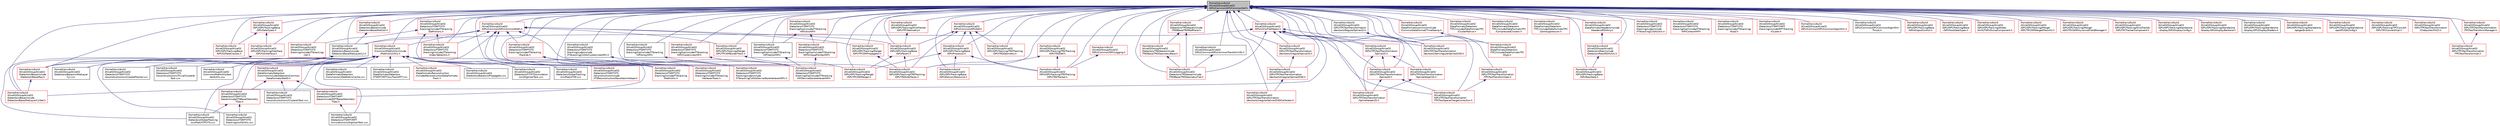 digraph "/home/travis/build/AliceO2Group/AliceO2/GPU/Common/GPUCommonDef.h"
{
 // INTERACTIVE_SVG=YES
  bgcolor="transparent";
  edge [fontname="Helvetica",fontsize="10",labelfontname="Helvetica",labelfontsize="10"];
  node [fontname="Helvetica",fontsize="10",shape=record];
  Node3 [label="/home/travis/build\l/AliceO2Group/AliceO2\l/GPU/Common/GPUCommonDef.h",height=0.2,width=0.4,color="black", fillcolor="grey75", style="filled", fontcolor="black"];
  Node3 -> Node4 [dir="back",color="midnightblue",fontsize="10",style="solid",fontname="Helvetica"];
  Node4 [label="/home/travis/build\l/AliceO2Group/AliceO2\l/Common/MathUtils/include\l/MathUtils/Utils.h",height=0.2,width=0.4,color="red",URL="$d9/d52/Common_2MathUtils_2include_2MathUtils_2Utils_8h.html"];
  Node4 -> Node5 [dir="back",color="midnightblue",fontsize="10",style="solid",fontname="Helvetica"];
  Node5 [label="/home/travis/build\l/AliceO2Group/AliceO2\l/Common/MathUtils/test\l/testUtils.cxx",height=0.2,width=0.4,color="black",URL="$df/df4/testUtils_8cxx.html"];
  Node4 -> Node6 [dir="back",color="midnightblue",fontsize="10",style="solid",fontname="Helvetica"];
  Node6 [label="/home/travis/build\l/AliceO2Group/AliceO2\l/DataFormats/Detectors\l/Common/include/DetectorsCommon\lDataFormats/DetID.h",height=0.2,width=0.4,color="red",URL="$d6/d31/DetID_8h.html"];
  Node6 -> Node196 [dir="back",color="midnightblue",fontsize="10",style="solid",fontname="Helvetica"];
  Node196 [label="/home/travis/build\l/AliceO2Group/AliceO2\l/Detectors/ITSMFT/ITS\l/base/include/ITSBase/Geometry\lTGeo.h",height=0.2,width=0.4,color="red",URL="$df/d9a/ITS_2base_2include_2ITSBase_2GeometryTGeo_8h.html"];
  Node196 -> Node61 [dir="back",color="midnightblue",fontsize="10",style="solid",fontname="Helvetica"];
  Node61 [label="/home/travis/build\l/AliceO2Group/AliceO2\l/Detectors/GlobalTracking\l/src/MatchTPCITS.cxx",height=0.2,width=0.4,color="black",URL="$dc/d59/MatchTPCITS_8cxx.html"];
  Node196 -> Node48 [dir="back",color="midnightblue",fontsize="10",style="solid",fontname="Helvetica"];
  Node48 [label="/home/travis/build\l/AliceO2Group/AliceO2\l/Detectors/ITSMFT/ITS\l/tracking/src/IOUtils.cxx",height=0.2,width=0.4,color="black",URL="$d5/d13/ITS_2tracking_2src_2IOUtils_8cxx.html"];
  Node6 -> Node31 [dir="back",color="midnightblue",fontsize="10",style="solid",fontname="Helvetica"];
  Node31 [label="/home/travis/build\l/AliceO2Group/AliceO2\l/Detectors/ITSMFT/ITS\l/reconstruction/src/ClustererTask.cxx",height=0.2,width=0.4,color="black",URL="$d8/d95/ITSMFT_2ITS_2reconstruction_2src_2ClustererTask_8cxx.html"];
  Node6 -> Node206 [dir="back",color="midnightblue",fontsize="10",style="solid",fontname="Helvetica"];
  Node206 [label="/home/travis/build\l/AliceO2Group/AliceO2\l/Detectors/ITSMFT/MFT\l/base/include/MFTBase/Geometry\lTGeo.h",height=0.2,width=0.4,color="red",URL="$d0/ddc/MFT_2base_2include_2MFTBase_2GeometryTGeo_8h.html"];
  Node206 -> Node195 [dir="back",color="midnightblue",fontsize="10",style="solid",fontname="Helvetica"];
  Node195 [label="/home/travis/build\l/AliceO2Group/AliceO2\l/Detectors/ITSMFT/MFT\l/simulation/src/DigitizerTask.cxx",height=0.2,width=0.4,color="black",URL="$d6/d87/ITSMFT_2MFT_2simulation_2src_2DigitizerTask_8cxx.html"];
  Node4 -> Node13 [dir="back",color="midnightblue",fontsize="10",style="solid",fontname="Helvetica"];
  Node13 [label="/home/travis/build\l/AliceO2Group/AliceO2\l/DataFormats/Detectors\l/Common/src/DetMatrixCache.cxx",height=0.2,width=0.4,color="black",URL="$d3/d4e/DetMatrixCache_8cxx.html"];
  Node4 -> Node56 [dir="back",color="midnightblue",fontsize="10",style="solid",fontname="Helvetica"];
  Node56 [label="/home/travis/build\l/AliceO2Group/AliceO2\l/DataFormats/Detectors\l/ITSMFT/MFT/src/TrackMFT.cxx",height=0.2,width=0.4,color="black",URL="$d7/d4a/TrackMFT_8cxx.html",tooltip="Implementation of the MFT track. "];
  Node4 -> Node111 [dir="back",color="midnightblue",fontsize="10",style="solid",fontname="Helvetica"];
  Node111 [label="/home/travis/build\l/AliceO2Group/AliceO2\l/DataFormats/Reconstruction\l/include/ReconstructionDataFormats/\lTrack.h",height=0.2,width=0.4,color="red",URL="$d7/d8b/DataFormats_2Reconstruction_2include_2ReconstructionDataFormats_2Track_8h.html"];
  Node4 -> Node380 [dir="back",color="midnightblue",fontsize="10",style="solid",fontname="Helvetica"];
  Node380 [label="/home/travis/build\l/AliceO2Group/AliceO2\l/Detectors/Base/include\l/DetectorsBase/Ray.h",height=0.2,width=0.4,color="red",URL="$d4/d1b/Ray_8h.html"];
  Node380 -> Node381 [dir="back",color="midnightblue",fontsize="10",style="solid",fontname="Helvetica"];
  Node381 [label="/home/travis/build\l/AliceO2Group/AliceO2\l/Detectors/Base/include\l/DetectorsBase/MatLayerCylSet.h",height=0.2,width=0.4,color="red",URL="$d9/da9/MatLayerCylSet_8h.html",tooltip="Declarations for the wrapper for the set of cylindrical material layers. "];
  Node4 -> Node327 [dir="back",color="midnightblue",fontsize="10",style="solid",fontname="Helvetica"];
  Node327 [label="/home/travis/build\l/AliceO2Group/AliceO2\l/Detectors/Base/src/MatLayer\lCyl.cxx",height=0.2,width=0.4,color="black",URL="$d1/d2b/MatLayerCyl_8cxx.html",tooltip="Implementation of single cylindrical material layer. "];
  Node4 -> Node175 [dir="back",color="midnightblue",fontsize="10",style="solid",fontname="Helvetica"];
  Node175 [label="/home/travis/build\l/AliceO2Group/AliceO2\l/Detectors/Base/src/Propagator.cxx",height=0.2,width=0.4,color="black",URL="$d8/dee/Propagator_8cxx.html"];
  Node4 -> Node300 [dir="back",color="midnightblue",fontsize="10",style="solid",fontname="Helvetica"];
  Node300 [label="/home/travis/build\l/AliceO2Group/AliceO2\l/Detectors/FIT/FT0/simulation\l/src/DigitizerTask.cxx",height=0.2,width=0.4,color="black",URL="$d8/d59/FIT_2FT0_2simulation_2src_2DigitizerTask_8cxx.html"];
  Node4 -> Node59 [dir="back",color="midnightblue",fontsize="10",style="solid",fontname="Helvetica"];
  Node59 [label="/home/travis/build\l/AliceO2Group/AliceO2\l/Detectors/GlobalTracking\l/src/MatchTOF.cxx",height=0.2,width=0.4,color="black",URL="$db/d6a/MatchTOF_8cxx.html"];
  Node4 -> Node61 [dir="back",color="midnightblue",fontsize="10",style="solid",fontname="Helvetica"];
  Node4 -> Node196 [dir="back",color="midnightblue",fontsize="10",style="solid",fontname="Helvetica"];
  Node4 -> Node361 [dir="back",color="midnightblue",fontsize="10",style="solid",fontname="Helvetica"];
  Node361 [label="/home/travis/build\l/AliceO2Group/AliceO2\l/Detectors/ITSMFT/ITS\l/reconstruction/include\l/ITSReconstruction/RecoGeomHelper.h",height=0.2,width=0.4,color="red",URL="$d4/d9f/RecoGeomHelper_8h.html",tooltip="Declarations of the helper class for clusters / roadwidth matching. "];
  Node4 -> Node31 [dir="back",color="midnightblue",fontsize="10",style="solid",fontname="Helvetica"];
  Node4 -> Node47 [dir="back",color="midnightblue",fontsize="10",style="solid",fontname="Helvetica"];
  Node47 [label="/home/travis/build\l/AliceO2Group/AliceO2\l/Detectors/ITSMFT/ITS\l/reconstruction/src/CookedTracker.cxx",height=0.2,width=0.4,color="black",URL="$d7/dca/CookedTracker_8cxx.html",tooltip="Implementation of the \"Cooked Matrix\" ITS tracker. "];
  Node4 -> Node68 [dir="back",color="midnightblue",fontsize="10",style="solid",fontname="Helvetica"];
  Node68 [label="/home/travis/build\l/AliceO2Group/AliceO2\l/Detectors/ITSMFT/ITS\l/reconstruction/src/TrivialClusterer\lTask.cxx",height=0.2,width=0.4,color="black",URL="$dd/d81/TrivialClustererTask_8cxx.html",tooltip="Implementation of the ITS cluster finder task. "];
  Node4 -> Node384 [dir="back",color="midnightblue",fontsize="10",style="solid",fontname="Helvetica"];
  Node384 [label="/home/travis/build\l/AliceO2Group/AliceO2\l/Detectors/ITSMFT/ITS\l/tracking/include/ITStracking\l/MathUtils.h",height=0.2,width=0.4,color="red",URL="$dc/d3e/MathUtils_8h.html"];
  Node4 -> Node48 [dir="back",color="midnightblue",fontsize="10",style="solid",fontname="Helvetica"];
  Node4 -> Node206 [dir="back",color="midnightblue",fontsize="10",style="solid",fontname="Helvetica"];
  Node4 -> Node195 [dir="back",color="midnightblue",fontsize="10",style="solid",fontname="Helvetica"];
  Node3 -> Node471 [dir="back",color="midnightblue",fontsize="10",style="solid",fontname="Helvetica"];
  Node471 [label="/home/travis/build\l/AliceO2Group/AliceO2\l/DataFormats/common/include\l/CommonDataFormat/TimeStamp.h",height=0.2,width=0.4,color="red",URL="$df/d5d/common_2include_2CommonDataFormat_2TimeStamp_8h.html"];
  Node471 -> Node568 [dir="back",color="midnightblue",fontsize="10",style="solid",fontname="Helvetica"];
  Node568 [label="/home/travis/build\l/AliceO2Group/AliceO2\l/DataFormats/Detectors\l/TPC/include/DataFormatsTPC\l/Digit.h",height=0.2,width=0.4,color="red",URL="$d3/d7d/DataFormats_2Detectors_2TPC_2include_2DataFormatsTPC_2Digit_8h.html"];
  Node3 -> Node620 [dir="back",color="midnightblue",fontsize="10",style="solid",fontname="Helvetica"];
  Node620 [label="/home/travis/build\l/AliceO2Group/AliceO2\l/DataFormats/Detectors\l/TPC/include/DataFormatsTPC\l/ClusterNative.h",height=0.2,width=0.4,color="red",URL="$de/dcd/ClusterNative_8h.html",tooltip="Class of a TPC cluster in TPC-native coordinates (row, time) "];
  Node3 -> Node631 [dir="back",color="midnightblue",fontsize="10",style="solid",fontname="Helvetica"];
  Node631 [label="/home/travis/build\l/AliceO2Group/AliceO2\l/DataFormats/Detectors\l/TPC/include/DataFormatsTPC\l/CompressedClusters.h",height=0.2,width=0.4,color="red",URL="$d2/d7d/CompressedClusters_8h.html",tooltip="Container to store compressed TPC cluster data. "];
  Node3 -> Node568 [dir="back",color="midnightblue",fontsize="10",style="solid",fontname="Helvetica"];
  Node3 -> Node636 [dir="back",color="midnightblue",fontsize="10",style="solid",fontname="Helvetica"];
  Node636 [label="/home/travis/build\l/AliceO2Group/AliceO2\l/DataFormats/Detectors\l/TPC/include/DataFormatsTPC\l/ZeroSuppression.h",height=0.2,width=0.4,color="red",URL="$dd/d04/ZeroSuppression_8h.html",tooltip="Definitions of TPC Zero Suppression Data Headers. "];
  Node3 -> Node646 [dir="back",color="midnightblue",fontsize="10",style="solid",fontname="Helvetica"];
  Node646 [label="/home/travis/build\l/AliceO2Group/AliceO2\l/DataFormats/Headers/include\l/Headers/RDHAny.h",height=0.2,width=0.4,color="red",URL="$d6/d89/RDHAny_8h.html"];
  Node646 -> Node652 [dir="back",color="midnightblue",fontsize="10",style="solid",fontname="Helvetica"];
  Node652 [label="/home/travis/build\l/AliceO2Group/AliceO2\l/Detectors/Raw/include\l/DetectorsRaw/RDHUtils.h",height=0.2,width=0.4,color="red",URL="$d6/dec/Raw_2include_2DetectorsRaw_2RDHUtils_8h.html"];
  Node652 -> Node728 [dir="back",color="midnightblue",fontsize="10",style="solid",fontname="Helvetica"];
  Node728 [label="/home/travis/build\l/AliceO2Group/AliceO2\l/GPU/GPUTracking/Base\l/GPURawData.h",height=0.2,width=0.4,color="red",URL="$d4/dbe/GPURawData_8h.html"];
  Node3 -> Node729 [dir="back",color="midnightblue",fontsize="10",style="solid",fontname="Helvetica"];
  Node729 [label="/home/travis/build\l/AliceO2Group/AliceO2\l/Detectors/Base/include\l/DetectorsBase/MatCell.h",height=0.2,width=0.4,color="red",URL="$db/dba/MatCell_8h.html",tooltip="Declarations for material properties of the cell (voxel) "];
  Node729 -> Node730 [dir="back",color="midnightblue",fontsize="10",style="solid",fontname="Helvetica"];
  Node730 [label="/home/travis/build\l/AliceO2Group/AliceO2\l/Detectors/Base/include\l/DetectorsBase/MatLayerCyl.h",height=0.2,width=0.4,color="black",URL="$da/df3/MatLayerCyl_8h.html",tooltip="Declarations for single cylindrical material layer class. "];
  Node730 -> Node381 [dir="back",color="midnightblue",fontsize="10",style="solid",fontname="Helvetica"];
  Node730 -> Node380 [dir="back",color="midnightblue",fontsize="10",style="solid",fontname="Helvetica"];
  Node730 -> Node327 [dir="back",color="midnightblue",fontsize="10",style="solid",fontname="Helvetica"];
  Node3 -> Node730 [dir="back",color="midnightblue",fontsize="10",style="solid",fontname="Helvetica"];
  Node3 -> Node381 [dir="back",color="midnightblue",fontsize="10",style="solid",fontname="Helvetica"];
  Node3 -> Node380 [dir="back",color="midnightblue",fontsize="10",style="solid",fontname="Helvetica"];
  Node3 -> Node395 [dir="back",color="midnightblue",fontsize="10",style="solid",fontname="Helvetica"];
  Node395 [label="/home/travis/build\l/AliceO2Group/AliceO2\l/Detectors/ITSMFT/ITS\l/tracking/cuda/include\l/ITStrackingCUDA/ClusterLinesGPU.h",height=0.2,width=0.4,color="black",URL="$d1/d4c/ClusterLinesGPU_8h.html",tooltip="GPU-compliant version of ClusterLines, for the moment separated, might create a common traits for Clu..."];
  Node395 -> Node389 [dir="back",color="midnightblue",fontsize="10",style="solid",fontname="Helvetica"];
  Node389 [label="/home/travis/build\l/AliceO2Group/AliceO2\l/Detectors/ITSMFT/ITS\l/tracking/cuda/include\l/ITStrackingCUDA/DeviceStoreVertexerGPU.h",height=0.2,width=0.4,color="red",URL="$dc/d8a/DeviceStoreVertexerGPU_8h.html"];
  Node3 -> Node389 [dir="back",color="midnightblue",fontsize="10",style="solid",fontname="Helvetica"];
  Node3 -> Node731 [dir="back",color="midnightblue",fontsize="10",style="solid",fontname="Helvetica"];
  Node731 [label="/home/travis/build\l/AliceO2Group/AliceO2\l/Detectors/ITSMFT/ITS\l/tracking/cuda/include\l/ITStrackingCUDA/Utils.h",height=0.2,width=0.4,color="red",URL="$d8/def/Detectors_2ITSMFT_2ITS_2tracking_2cuda_2include_2ITStrackingCUDA_2Utils_8h.html"];
  Node3 -> Node734 [dir="back",color="midnightblue",fontsize="10",style="solid",fontname="Helvetica"];
  Node734 [label="/home/travis/build\l/AliceO2Group/AliceO2\l/Detectors/ITSMFT/ITS\l/tracking/hip/include/ITStracking\lHIP/ArrayHIP.h",height=0.2,width=0.4,color="black",URL="$de/d49/ArrayHIP_8h.html"];
  Node734 -> Node391 [dir="back",color="midnightblue",fontsize="10",style="solid",fontname="Helvetica"];
  Node391 [label="/home/travis/build\l/AliceO2Group/AliceO2\l/Detectors/ITSMFT/ITS\l/tracking/hip/include/ITStracking\lHIP/DeviceStoreVertexerHIP.h",height=0.2,width=0.4,color="red",URL="$d4/d1e/DeviceStoreVertexerHIP_8h.html",tooltip="This class serves as memory interface for GPU vertexer. It will access needed data structures from de..."];
  Node3 -> Node396 [dir="back",color="midnightblue",fontsize="10",style="solid",fontname="Helvetica"];
  Node396 [label="/home/travis/build\l/AliceO2Group/AliceO2\l/Detectors/ITSMFT/ITS\l/tracking/hip/include/ITStracking\lHIP/ClusterLinesHIP.h",height=0.2,width=0.4,color="red",URL="$d2/dc8/ClusterLinesHIP_8h.html",tooltip="GPU-compliant version of ClusterLines, for the moment separated, might create a common traits for Clu..."];
  Node396 -> Node391 [dir="back",color="midnightblue",fontsize="10",style="solid",fontname="Helvetica"];
  Node3 -> Node735 [dir="back",color="midnightblue",fontsize="10",style="solid",fontname="Helvetica"];
  Node735 [label="/home/travis/build\l/AliceO2Group/AliceO2\l/Detectors/ITSMFT/ITS\l/tracking/hip/include/ITStracking\lHIP/ContextHIP.h",height=0.2,width=0.4,color="red",URL="$d6/dea/ContextHIP_8h.html"];
  Node3 -> Node391 [dir="back",color="midnightblue",fontsize="10",style="solid",fontname="Helvetica"];
  Node3 -> Node738 [dir="back",color="midnightblue",fontsize="10",style="solid",fontname="Helvetica"];
  Node738 [label="/home/travis/build\l/AliceO2Group/AliceO2\l/Detectors/ITSMFT/ITS\l/tracking/hip/include/ITStracking\lHIP/UniquePointerHIP.h",height=0.2,width=0.4,color="red",URL="$d1/d7c/UniquePointerHIP_8h.html"];
  Node738 -> Node391 [dir="back",color="midnightblue",fontsize="10",style="solid",fontname="Helvetica"];
  Node3 -> Node739 [dir="back",color="midnightblue",fontsize="10",style="solid",fontname="Helvetica"];
  Node739 [label="/home/travis/build\l/AliceO2Group/AliceO2\l/Detectors/ITSMFT/ITS\l/tracking/hip/include/ITStracking\lHIP/UtilsHIP.h",height=0.2,width=0.4,color="red",URL="$d8/d28/UtilsHIP_8h.html"];
  Node739 -> Node738 [dir="back",color="midnightblue",fontsize="10",style="solid",fontname="Helvetica"];
  Node739 -> Node740 [dir="back",color="midnightblue",fontsize="10",style="solid",fontname="Helvetica"];
  Node740 [label="/home/travis/build\l/AliceO2Group/AliceO2\l/Detectors/ITSMFT/ITS\l/tracking/hip/include/ITStracking\lHIP/VectorHIP.h",height=0.2,width=0.4,color="black",URL="$dd/dda/VectorHIP_8h.html"];
  Node740 -> Node391 [dir="back",color="midnightblue",fontsize="10",style="solid",fontname="Helvetica"];
  Node3 -> Node740 [dir="back",color="midnightblue",fontsize="10",style="solid",fontname="Helvetica"];
  Node3 -> Node741 [dir="back",color="midnightblue",fontsize="10",style="solid",fontname="Helvetica"];
  Node741 [label="/home/travis/build\l/AliceO2Group/AliceO2\l/Detectors/ITSMFT/ITS\l/tracking/include/ITStracking/\lCell.h",height=0.2,width=0.4,color="red",URL="$d3/d78/Detectors_2ITSMFT_2ITS_2tracking_2include_2ITStracking_2Cell_8h.html"];
  Node3 -> Node742 [dir="back",color="midnightblue",fontsize="10",style="solid",fontname="Helvetica"];
  Node742 [label="/home/travis/build\l/AliceO2Group/AliceO2\l/Detectors/ITSMFT/ITS\l/tracking/include/ITStracking\l/Definitions.h",height=0.2,width=0.4,color="red",URL="$df/d3d/Definitions_8h.html"];
  Node742 -> Node741 [dir="back",color="midnightblue",fontsize="10",style="solid",fontname="Helvetica"];
  Node742 -> Node750 [dir="back",color="midnightblue",fontsize="10",style="solid",fontname="Helvetica"];
  Node750 [label="/home/travis/build\l/AliceO2Group/AliceO2\l/Detectors/ITSMFT/ITS\l/tracking/include/ITStracking\l/IndexTableUtils.h",height=0.2,width=0.4,color="red",URL="$dc/ddf/ITS_2tracking_2include_2ITStracking_2IndexTableUtils_8h.html"];
  Node742 -> Node400 [dir="back",color="midnightblue",fontsize="10",style="solid",fontname="Helvetica"];
  Node400 [label="/home/travis/build\l/AliceO2Group/AliceO2\l/Detectors/ITSMFT/ITS\l/tracking/include/ITStracking\l/VertexerTraits.h",height=0.2,width=0.4,color="red",URL="$d2/dd6/VertexerTraits_8h.html",tooltip="Class to compute the primary vertex in ITS from tracklets. "];
  Node3 -> Node750 [dir="back",color="midnightblue",fontsize="10",style="solid",fontname="Helvetica"];
  Node3 -> Node384 [dir="back",color="midnightblue",fontsize="10",style="solid",fontname="Helvetica"];
  Node3 -> Node752 [dir="back",color="midnightblue",fontsize="10",style="solid",fontname="Helvetica"];
  Node752 [label="/home/travis/build\l/AliceO2Group/AliceO2\l/Detectors/ITSMFT/ITS\l/tracking/include/ITStracking/\lRoad.h",height=0.2,width=0.4,color="red",URL="$d4/d5a/ITS_2tracking_2include_2ITStracking_2Road_8h.html"];
  Node3 -> Node406 [dir="back",color="midnightblue",fontsize="10",style="solid",fontname="Helvetica"];
  Node406 [label="/home/travis/build\l/AliceO2Group/AliceO2\l/Detectors/ITSMFT/ITS\l/tracking/include/ITStracking\l/Tracklet.h",height=0.2,width=0.4,color="red",URL="$d8/db3/ITSMFT_2ITS_2tracking_2include_2ITStracking_2Tracklet_8h.html"];
  Node406 -> Node389 [dir="back",color="midnightblue",fontsize="10",style="solid",fontname="Helvetica"];
  Node406 -> Node391 [dir="back",color="midnightblue",fontsize="10",style="solid",fontname="Helvetica"];
  Node406 -> Node400 [dir="back",color="midnightblue",fontsize="10",style="solid",fontname="Helvetica"];
  Node3 -> Node400 [dir="back",color="midnightblue",fontsize="10",style="solid",fontname="Helvetica"];
  Node3 -> Node755 [dir="back",color="midnightblue",fontsize="10",style="solid",fontname="Helvetica"];
  Node755 [label="/home/travis/build\l/AliceO2Group/AliceO2\l/Detectors/ITSMFT/MFT\l/tracking/include/MFTTracking\l/Cluster.h",height=0.2,width=0.4,color="red",URL="$d5/df9/Detectors_2ITSMFT_2MFT_2tracking_2include_2MFTTracking_2Cluster_8h.html"];
  Node3 -> Node652 [dir="back",color="midnightblue",fontsize="10",style="solid",fontname="Helvetica"];
  Node3 -> Node759 [dir="back",color="midnightblue",fontsize="10",style="solid",fontname="Helvetica"];
  Node759 [label="/home/travis/build\l/AliceO2Group/AliceO2\l/Detectors/TRD/base/include\l/TRDBase/TRDGeometryBase.h",height=0.2,width=0.4,color="red",URL="$d8/dad/TRDGeometryBase_8h.html"];
  Node759 -> Node760 [dir="back",color="midnightblue",fontsize="10",style="solid",fontname="Helvetica"];
  Node760 [label="/home/travis/build\l/AliceO2Group/AliceO2\l/Detectors/TRD/base/include\l/TRDBase/TRDGeometryFlat.h",height=0.2,width=0.4,color="red",URL="$d3/d35/TRDGeometryFlat_8h.html"];
  Node3 -> Node760 [dir="back",color="midnightblue",fontsize="10",style="solid",fontname="Helvetica"];
  Node3 -> Node762 [dir="back",color="midnightblue",fontsize="10",style="solid",fontname="Helvetica"];
  Node762 [label="/home/travis/build\l/AliceO2Group/AliceO2\l/Detectors/TRD/base/include\l/TRDBase/TRDPadPlane.h",height=0.2,width=0.4,color="red",URL="$de/df3/TRDPadPlane_8h.html"];
  Node762 -> Node759 [dir="back",color="midnightblue",fontsize="10",style="solid",fontname="Helvetica"];
  Node762 -> Node760 [dir="back",color="midnightblue",fontsize="10",style="solid",fontname="Helvetica"];
  Node3 -> Node764 [dir="back",color="midnightblue",fontsize="10",style="solid",fontname="Helvetica"];
  Node764 [label="/home/travis/build\l/AliceO2Group/AliceO2\l/GPU/Common/GPUCommonAlgorithm.h",height=0.2,width=0.4,color="red",URL="$dd/d0b/GPUCommonAlgorithm_8h.html"];
  Node3 -> Node774 [dir="back",color="midnightblue",fontsize="10",style="solid",fontname="Helvetica"];
  Node774 [label="/home/travis/build\l/AliceO2Group/AliceO2\l/GPU/Common/GPUCommonAlgorithm\lThrust.h",height=0.2,width=0.4,color="black",URL="$d0/d79/GPUCommonAlgorithmThrust_8h.html"];
  Node3 -> Node775 [dir="back",color="midnightblue",fontsize="10",style="solid",fontname="Helvetica"];
  Node775 [label="/home/travis/build\l/AliceO2Group/AliceO2\l/GPU/Common/GPUCommonMath.h",height=0.2,width=0.4,color="red",URL="$d6/da2/GPUCommonMath_8h.html"];
  Node775 -> Node4 [dir="back",color="midnightblue",fontsize="10",style="solid",fontname="Helvetica"];
  Node775 -> Node730 [dir="back",color="midnightblue",fontsize="10",style="solid",fontname="Helvetica"];
  Node775 -> Node380 [dir="back",color="midnightblue",fontsize="10",style="solid",fontname="Helvetica"];
  Node775 -> Node750 [dir="back",color="midnightblue",fontsize="10",style="solid",fontname="Helvetica"];
  Node775 -> Node384 [dir="back",color="midnightblue",fontsize="10",style="solid",fontname="Helvetica"];
  Node775 -> Node406 [dir="back",color="midnightblue",fontsize="10",style="solid",fontname="Helvetica"];
  Node775 -> Node400 [dir="back",color="midnightblue",fontsize="10",style="solid",fontname="Helvetica"];
  Node775 -> Node776 [dir="back",color="midnightblue",fontsize="10",style="solid",fontname="Helvetica"];
  Node776 [label="/home/travis/build\l/AliceO2Group/AliceO2\l/GPU/GPUTracking/Base\l/GPUParam.h",height=0.2,width=0.4,color="red",URL="$df/d13/GPUParam_8h.html"];
  Node776 -> Node863 [dir="back",color="midnightblue",fontsize="10",style="solid",fontname="Helvetica"];
  Node863 [label="/home/travis/build\l/AliceO2Group/AliceO2\l/GPU/GPUTracking/Merger\l/GPUTPCGMMerger.h",height=0.2,width=0.4,color="red",URL="$d4/dcf/GPUTPCGMMerger_8h.html"];
  Node776 -> Node867 [dir="back",color="midnightblue",fontsize="10",style="solid",fontname="Helvetica"];
  Node867 [label="/home/travis/build\l/AliceO2Group/AliceO2\l/GPU/GPUTracking/TRDTracking\l/GPUTRDInterfaces.h",height=0.2,width=0.4,color="red",URL="$df/d77/GPUTRDInterfaces_8h.html"];
  Node775 -> Node875 [dir="back",color="midnightblue",fontsize="10",style="solid",fontname="Helvetica"];
  Node875 [label="/home/travis/build\l/AliceO2Group/AliceO2\l/GPU/GPUTracking/Merger\l/GPUTPCGMBorderTrack.h",height=0.2,width=0.4,color="red",URL="$d8/dd4/GPUTPCGMBorderTrack_8h.html"];
  Node875 -> Node863 [dir="back",color="midnightblue",fontsize="10",style="solid",fontname="Helvetica"];
  Node775 -> Node884 [dir="back",color="midnightblue",fontsize="10",style="solid",fontname="Helvetica"];
  Node884 [label="/home/travis/build\l/AliceO2Group/AliceO2\l/GPU/GPUTracking/Merger\l/GPUTPCGMPropagator.h",height=0.2,width=0.4,color="red",URL="$d0/dd8/GPUTPCGMPropagator_8h.html"];
  Node884 -> Node867 [dir="back",color="midnightblue",fontsize="10",style="solid",fontname="Helvetica"];
  Node775 -> Node867 [dir="back",color="midnightblue",fontsize="10",style="solid",fontname="Helvetica"];
  Node3 -> Node906 [dir="back",color="midnightblue",fontsize="10",style="solid",fontname="Helvetica"];
  Node906 [label="/home/travis/build\l/AliceO2Group/AliceO2\l/GPU/Common/GPUCommonTransform3D.h",height=0.2,width=0.4,color="black",URL="$d0/d53/GPUCommonTransform3D_8h.html"];
  Node906 -> Node760 [dir="back",color="midnightblue",fontsize="10",style="solid",fontname="Helvetica"];
  Node3 -> Node907 [dir="back",color="midnightblue",fontsize="10",style="solid",fontname="Helvetica"];
  Node907 [label="/home/travis/build\l/AliceO2Group/AliceO2\l/GPU/Common/GPUDef.h",height=0.2,width=0.4,color="red",URL="$d2/d6d/GPUDef_8h.html"];
  Node907 -> Node776 [dir="back",color="midnightblue",fontsize="10",style="solid",fontname="Helvetica"];
  Node907 -> Node908 [dir="back",color="midnightblue",fontsize="10",style="solid",fontname="Helvetica"];
  Node908 [label="/home/travis/build\l/AliceO2Group/AliceO2\l/GPU/GPUTracking/Base\l/GPUProcessor.h",height=0.2,width=0.4,color="red",URL="$d6/d57/GPUProcessor_8h.html"];
  Node908 -> Node909 [dir="back",color="midnightblue",fontsize="10",style="solid",fontname="Helvetica"];
  Node909 [label="/home/travis/build\l/AliceO2Group/AliceO2\l/GPU/GPUTracking/Base\l/GPUMemoryResource.h",height=0.2,width=0.4,color="red",URL="$d5/da6/GPUMemoryResource_8h.html"];
  Node908 -> Node863 [dir="back",color="midnightblue",fontsize="10",style="solid",fontname="Helvetica"];
  Node908 -> Node870 [dir="back",color="midnightblue",fontsize="10",style="solid",fontname="Helvetica"];
  Node870 [label="/home/travis/build\l/AliceO2Group/AliceO2\l/GPU/GPUTracking/TRDTracking\l/GPUTRDTracker.h",height=0.2,width=0.4,color="red",URL="$dd/d44/GPUTRDTracker_8h.html",tooltip="Online TRD tracker based on extrapolated TPC tracks. "];
  Node907 -> Node947 [dir="back",color="midnightblue",fontsize="10",style="solid",fontname="Helvetica"];
  Node947 [label="/home/travis/build\l/AliceO2Group/AliceO2\l/GPU/GPUTracking/TRDTracking\l/GPUTRDGeometry.h",height=0.2,width=0.4,color="red",URL="$d6/d05/GPUTRDGeometry_8h.html"];
  Node907 -> Node867 [dir="back",color="midnightblue",fontsize="10",style="solid",fontname="Helvetica"];
  Node907 -> Node870 [dir="back",color="midnightblue",fontsize="10",style="solid",fontname="Helvetica"];
  Node3 -> Node951 [dir="back",color="midnightblue",fontsize="10",style="solid",fontname="Helvetica"];
  Node951 [label="/home/travis/build\l/AliceO2Group/AliceO2\l/GPU/Common/GPULogging.h",height=0.2,width=0.4,color="red",URL="$df/ddc/GPULogging_8h.html"];
  Node951 -> Node870 [dir="back",color="midnightblue",fontsize="10",style="solid",fontname="Helvetica"];
  Node3 -> Node776 [dir="back",color="midnightblue",fontsize="10",style="solid",fontname="Helvetica"];
  Node3 -> Node961 [dir="back",color="midnightblue",fontsize="10",style="solid",fontname="Helvetica"];
  Node961 [label="/home/travis/build\l/AliceO2Group/AliceO2\l/GPU/GPUTracking/Base\l/GPUDataTypes.h",height=0.2,width=0.4,color="red",URL="$d4/dc5/GPUDataTypes_8h.html"];
  Node961 -> Node962 [dir="back",color="midnightblue",fontsize="10",style="solid",fontname="Helvetica"];
  Node962 [label="/home/travis/build\l/AliceO2Group/AliceO2\l/GPU/GPUTracking/Base\l/GPUO2FakeClasses.h",height=0.2,width=0.4,color="red",URL="$da/d28/GPUO2FakeClasses_8h.html"];
  Node961 -> Node964 [dir="back",color="midnightblue",fontsize="10",style="solid",fontname="Helvetica"];
  Node964 [label="/home/travis/build\l/AliceO2Group/AliceO2\l/GPU/GPUTracking/Interface\l/GPUO2Interface.h",height=0.2,width=0.4,color="red",URL="$dc/dae/GPUO2Interface_8h.html"];
  Node964 -> Node61 [dir="back",color="midnightblue",fontsize="10",style="solid",fontname="Helvetica"];
  Node3 -> Node962 [dir="back",color="midnightblue",fontsize="10",style="solid",fontname="Helvetica"];
  Node3 -> Node965 [dir="back",color="midnightblue",fontsize="10",style="solid",fontname="Helvetica"];
  Node965 [label="/home/travis/build\l/AliceO2Group/AliceO2\l/GPU/GPUTracking/Base\l/GPUOutputControl.h",height=0.2,width=0.4,color="red",URL="$d5/d5b/GPUOutputControl_8h.html"];
  Node3 -> Node909 [dir="back",color="midnightblue",fontsize="10",style="solid",fontname="Helvetica"];
  Node3 -> Node908 [dir="back",color="midnightblue",fontsize="10",style="solid",fontname="Helvetica"];
  Node3 -> Node966 [dir="back",color="midnightblue",fontsize="10",style="solid",fontname="Helvetica"];
  Node966 [label="/home/travis/build\l/AliceO2Group/AliceO2\l/GPU/GPUTracking/Base\l/GPUHostDataTypes.h",height=0.2,width=0.4,color="red",URL="$d6/d20/GPUHostDataTypes_8h.html"];
  Node3 -> Node728 [dir="back",color="midnightblue",fontsize="10",style="solid",fontname="Helvetica"];
  Node3 -> Node967 [dir="back",color="midnightblue",fontsize="10",style="solid",fontname="Helvetica"];
  Node967 [label="/home/travis/build\l/AliceO2Group/AliceO2\l/GPU/GPUTracking/Global\l/AliHLTGPUDumpComponent.h",height=0.2,width=0.4,color="red",URL="$d7/d0e/AliHLTGPUDumpComponent_8h.html"];
  Node3 -> Node964 [dir="back",color="midnightblue",fontsize="10",style="solid",fontname="Helvetica"];
  Node3 -> Node875 [dir="back",color="midnightblue",fontsize="10",style="solid",fontname="Helvetica"];
  Node3 -> Node968 [dir="back",color="midnightblue",fontsize="10",style="solid",fontname="Helvetica"];
  Node968 [label="/home/travis/build\l/AliceO2Group/AliceO2\l/GPU/GPUTracking/Merger\l/GPUTPCGMMergedTrackHit.h",height=0.2,width=0.4,color="red",URL="$d3/dcc/GPUTPCGMMergedTrackHit_8h.html"];
  Node3 -> Node863 [dir="back",color="midnightblue",fontsize="10",style="solid",fontname="Helvetica"];
  Node3 -> Node969 [dir="back",color="midnightblue",fontsize="10",style="solid",fontname="Helvetica"];
  Node969 [label="/home/travis/build\l/AliceO2Group/AliceO2\l/GPU/GPUTracking/Merger\l/GPUTPCGMPolynomialFieldManager.h",height=0.2,width=0.4,color="red",URL="$d2/d7d/GPUTPCGMPolynomialFieldManager_8h.html"];
  Node3 -> Node884 [dir="back",color="midnightblue",fontsize="10",style="solid",fontname="Helvetica"];
  Node3 -> Node970 [dir="back",color="midnightblue",fontsize="10",style="solid",fontname="Helvetica"];
  Node970 [label="/home/travis/build\l/AliceO2Group/AliceO2\l/GPU/GPUTracking/SliceTracker\l/GPUTPCGeometry.h",height=0.2,width=0.4,color="red",URL="$d6/d1b/GPUTPCGeometry_8h.html"];
  Node970 -> Node776 [dir="back",color="midnightblue",fontsize="10",style="solid",fontname="Helvetica"];
  Node3 -> Node971 [dir="back",color="midnightblue",fontsize="10",style="solid",fontname="Helvetica"];
  Node971 [label="/home/travis/build\l/AliceO2Group/AliceO2\l/GPU/GPUTracking/SliceTracker\l/GPUTPCTrackerComponent.h",height=0.2,width=0.4,color="red",URL="$dd/d8f/GPUTPCTrackerComponent_8h.html"];
  Node3 -> Node972 [dir="back",color="midnightblue",fontsize="10",style="solid",fontname="Helvetica"];
  Node972 [label="/home/travis/build\l/AliceO2Group/AliceO2\l/GPU/GPUTracking/Standalone\l/display/GPUDisplayConfig.h",height=0.2,width=0.4,color="red",URL="$d4/d50/GPUDisplayConfig_8h.html"];
  Node3 -> Node979 [dir="back",color="midnightblue",fontsize="10",style="solid",fontname="Helvetica"];
  Node979 [label="/home/travis/build\l/AliceO2Group/AliceO2\l/GPU/GPUTracking/Standalone\l/display/GPUDisplayBackend.h",height=0.2,width=0.4,color="red",URL="$d7/dba/GPUDisplayBackend_8h.html"];
  Node3 -> Node986 [dir="back",color="midnightblue",fontsize="10",style="solid",fontname="Helvetica"];
  Node986 [label="/home/travis/build\l/AliceO2Group/AliceO2\l/GPU/GPUTracking/Standalone\l/display/GPUDisplayShaders.h",height=0.2,width=0.4,color="black",URL="$d5/d7c/GPUDisplayShaders_8h.html"];
  Node3 -> Node987 [dir="back",color="midnightblue",fontsize="10",style="solid",fontname="Helvetica"];
  Node987 [label="/home/travis/build\l/AliceO2Group/AliceO2\l/GPU/Utils/FlatObject.h",height=0.2,width=0.4,color="red",URL="$db/dff/FlatObject_8h.html",tooltip="Definition of FlatObject class. "];
  Node987 -> Node730 [dir="back",color="midnightblue",fontsize="10",style="solid",fontname="Helvetica"];
  Node987 -> Node381 [dir="back",color="midnightblue",fontsize="10",style="solid",fontname="Helvetica"];
  Node987 -> Node760 [dir="back",color="midnightblue",fontsize="10",style="solid",fontname="Helvetica"];
  Node987 -> Node990 [dir="back",color="midnightblue",fontsize="10",style="solid",fontname="Helvetica"];
  Node990 [label="/home/travis/build\l/AliceO2Group/AliceO2\l/GPU/TPCFastTransformation\l/devtools/IrregularSpline1D.h",height=0.2,width=0.4,color="red",URL="$d4/de4/IrregularSpline1D_8h.html",tooltip="Definition of IrregularSpline1D class. "];
  Node990 -> Node992 [dir="back",color="midnightblue",fontsize="10",style="solid",fontname="Helvetica"];
  Node992 [label="/home/travis/build\l/AliceO2Group/AliceO2\l/GPU/TPCFastTransformation\l/devtools/IrregularSpline2D3D.h",height=0.2,width=0.4,color="red",URL="$d8/d4b/IrregularSpline2D3D_8h.html",tooltip="Definition of IrregularSpline2D3D class. "];
  Node992 -> Node995 [dir="back",color="midnightblue",fontsize="10",style="solid",fontname="Helvetica"];
  Node995 [label="/home/travis/build\l/AliceO2Group/AliceO2\l/GPU/TPCFastTransformation\l/devtools/IrregularSpline2D3DCalibrator.h",height=0.2,width=0.4,color="red",URL="$d4/dc9/IrregularSpline2D3DCalibrator_8h.html",tooltip="Definition of IrregularSpline2D3DCalibrator class. "];
  Node987 -> Node992 [dir="back",color="midnightblue",fontsize="10",style="solid",fontname="Helvetica"];
  Node987 -> Node996 [dir="back",color="midnightblue",fontsize="10",style="solid",fontname="Helvetica"];
  Node996 [label="/home/travis/build\l/AliceO2Group/AliceO2\l/GPU/TPCFastTransformation\l/devtools/SemiregularSpline2D3D.h",height=0.2,width=0.4,color="red",URL="$d3/d05/SemiregularSpline2D3D_8h.html",tooltip="Definition of SemiregularSpline2D3D class. "];
  Node987 -> Node998 [dir="back",color="midnightblue",fontsize="10",style="solid",fontname="Helvetica"];
  Node998 [label="/home/travis/build\l/AliceO2Group/AliceO2\l/GPU/TPCFastTransformation\l/Spline1D.h",height=0.2,width=0.4,color="red",URL="$de/da6/Spline1D_8h.html",tooltip="Definition of Spline1D class. "];
  Node998 -> Node999 [dir="back",color="midnightblue",fontsize="10",style="solid",fontname="Helvetica"];
  Node999 [label="/home/travis/build\l/AliceO2Group/AliceO2\l/GPU/TPCFastTransformation\l/SplineHelper1D.h",height=0.2,width=0.4,color="red",URL="$d2/da7/SplineHelper1D_8h.html",tooltip="Definition of SplineHelper1D class. "];
  Node999 -> Node1000 [dir="back",color="midnightblue",fontsize="10",style="solid",fontname="Helvetica"];
  Node1000 [label="/home/travis/build\l/AliceO2Group/AliceO2\l/GPU/TPCFastTransformation\l/SplineHelper2D.h",height=0.2,width=0.4,color="red",URL="$d0/d1e/SplineHelper2D_8h.html",tooltip="Definition of SplineHelper2D class. "];
  Node998 -> Node1004 [dir="back",color="midnightblue",fontsize="10",style="solid",fontname="Helvetica"];
  Node1004 [label="/home/travis/build\l/AliceO2Group/AliceO2\l/GPU/TPCFastTransformation\l/Spline2D.h",height=0.2,width=0.4,color="red",URL="$dd/d27/Spline2D_8h.html",tooltip="Definition of Spline2D class. "];
  Node1004 -> Node1000 [dir="back",color="midnightblue",fontsize="10",style="solid",fontname="Helvetica"];
  Node1004 -> Node1006 [dir="back",color="midnightblue",fontsize="10",style="solid",fontname="Helvetica"];
  Node1006 [label="/home/travis/build\l/AliceO2Group/AliceO2\l/GPU/TPCFastTransformation\l/TPCFastSpaceChargeCorrection.h",height=0.2,width=0.4,color="red",URL="$d8/d93/TPCFastSpaceChargeCorrection_8h.html",tooltip="Definition of TPCFastSpaceChargeCorrection class. "];
  Node998 -> Node1000 [dir="back",color="midnightblue",fontsize="10",style="solid",fontname="Helvetica"];
  Node987 -> Node1004 [dir="back",color="midnightblue",fontsize="10",style="solid",fontname="Helvetica"];
  Node987 -> Node1006 [dir="back",color="midnightblue",fontsize="10",style="solid",fontname="Helvetica"];
  Node3 -> Node1007 [dir="back",color="midnightblue",fontsize="10",style="solid",fontname="Helvetica"];
  Node1007 [label="/home/travis/build\l/AliceO2Group/AliceO2\l/GPU/GPUTracking/Standalone\l/qa/genEvents.h",height=0.2,width=0.4,color="red",URL="$d7/d2d/genEvents_8h.html"];
  Node3 -> Node1008 [dir="back",color="midnightblue",fontsize="10",style="solid",fontname="Helvetica"];
  Node1008 [label="/home/travis/build\l/AliceO2Group/AliceO2\l/GPU/GPUTracking/Standalone\l/qa/GPUQAConfig.h",height=0.2,width=0.4,color="red",URL="$d8/d93/GPUQAConfig_8h.html"];
  Node3 -> Node848 [dir="back",color="midnightblue",fontsize="10",style="solid",fontname="Helvetica"];
  Node848 [label="/home/travis/build\l/AliceO2Group/AliceO2\l/GPU/GPUTracking/TPCConvert\l/GPUTPCConvertImpl.h",height=0.2,width=0.4,color="red",URL="$d1/d2e/GPUTPCConvertImpl_8h.html"];
  Node3 -> Node1010 [dir="back",color="midnightblue",fontsize="10",style="solid",fontname="Helvetica"];
  Node1010 [label="/home/travis/build\l/AliceO2Group/AliceO2\l/GPU/TPCFastTransformation\l/ChebyshevFit1D.h",height=0.2,width=0.4,color="red",URL="$d0/d70/ChebyshevFit1D_8h.html",tooltip="Definition of ChebyshevFit1D class. "];
  Node3 -> Node990 [dir="back",color="midnightblue",fontsize="10",style="solid",fontname="Helvetica"];
  Node3 -> Node992 [dir="back",color="midnightblue",fontsize="10",style="solid",fontname="Helvetica"];
  Node3 -> Node995 [dir="back",color="midnightblue",fontsize="10",style="solid",fontname="Helvetica"];
  Node3 -> Node1012 [dir="back",color="midnightblue",fontsize="10",style="solid",fontname="Helvetica"];
  Node1012 [label="/home/travis/build\l/AliceO2Group/AliceO2\l/GPU/TPCFastTransformation\l/devtools/RegularSpline1D.h",height=0.2,width=0.4,color="black",URL="$d2/d57/RegularSpline1D_8h.html",tooltip="Definition of IrregularSpline1D class. "];
  Node1012 -> Node996 [dir="back",color="midnightblue",fontsize="10",style="solid",fontname="Helvetica"];
  Node3 -> Node996 [dir="back",color="midnightblue",fontsize="10",style="solid",fontname="Helvetica"];
  Node3 -> Node998 [dir="back",color="midnightblue",fontsize="10",style="solid",fontname="Helvetica"];
  Node3 -> Node999 [dir="back",color="midnightblue",fontsize="10",style="solid",fontname="Helvetica"];
  Node3 -> Node1004 [dir="back",color="midnightblue",fontsize="10",style="solid",fontname="Helvetica"];
  Node3 -> Node1000 [dir="back",color="midnightblue",fontsize="10",style="solid",fontname="Helvetica"];
  Node3 -> Node1013 [dir="back",color="midnightblue",fontsize="10",style="solid",fontname="Helvetica"];
  Node1013 [label="/home/travis/build\l/AliceO2Group/AliceO2\l/GPU/TPCFastTransformation\l/TPCFastTransformGeo.h",height=0.2,width=0.4,color="red",URL="$d5/dde/TPCFastTransformGeo_8h.html",tooltip="Definition of TPCFastTransformGeo class. "];
  Node1013 -> Node1006 [dir="back",color="midnightblue",fontsize="10",style="solid",fontname="Helvetica"];
  Node3 -> Node1006 [dir="back",color="midnightblue",fontsize="10",style="solid",fontname="Helvetica"];
  Node3 -> Node1014 [dir="back",color="midnightblue",fontsize="10",style="solid",fontname="Helvetica"];
  Node1014 [label="/home/travis/build\l/AliceO2Group/AliceO2\l/GPU/TPCFastTransformation\l/TPCFastTransformManager.h",height=0.2,width=0.4,color="red",URL="$d5/d2a/TPCFastTransformManager_8h.html",tooltip="Definition of TPCFastTransformManager class. "];
  Node1014 -> Node1015 [dir="back",color="midnightblue",fontsize="10",style="solid",fontname="Helvetica"];
  Node1015 [label="/home/travis/build\l/AliceO2Group/AliceO2\l/GPU/TPCFastTransformation\l/TPCFastTransformQA.h",height=0.2,width=0.4,color="red",URL="$d0/db6/TPCFastTransformQA_8h.html"];
  Node3 -> Node1015 [dir="back",color="midnightblue",fontsize="10",style="solid",fontname="Helvetica"];
  Node3 -> Node1016 [dir="back",color="midnightblue",fontsize="10",style="solid",fontname="Helvetica"];
  Node1016 [label="/home/travis/build\l/AliceO2Group/AliceO2\l/GPU/GPUTracking/TRDTracking\l/GPUTRDDef.h",height=0.2,width=0.4,color="red",URL="$d7/d4f/GPUTRDDef_8h.html"];
  Node1016 -> Node867 [dir="back",color="midnightblue",fontsize="10",style="solid",fontname="Helvetica"];
  Node1016 -> Node870 [dir="back",color="midnightblue",fontsize="10",style="solid",fontname="Helvetica"];
  Node3 -> Node947 [dir="back",color="midnightblue",fontsize="10",style="solid",fontname="Helvetica"];
  Node3 -> Node867 [dir="back",color="midnightblue",fontsize="10",style="solid",fontname="Helvetica"];
  Node3 -> Node870 [dir="back",color="midnightblue",fontsize="10",style="solid",fontname="Helvetica"];
}
